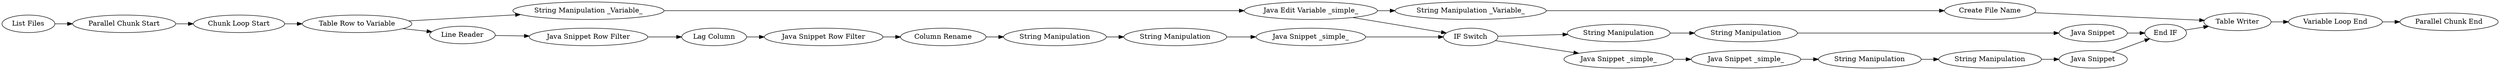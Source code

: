 digraph {
	"-8085353651045129598_47" [label="Java Edit Variable _simple_"]
	"-8085353651045129598_58" [label="String Manipulation"]
	"-8085353651045129598_61" [label="Parallel Chunk End"]
	"-2277897334755314370_60" [label="String Manipulation"]
	"-8085353651045129598_57" [label="String Manipulation"]
	"-8085353651045129598_44" [label="Chunk Loop Start"]
	"-8085353651045129598_1" [label="List Files"]
	"-8085353651045129598_56" [label="String Manipulation"]
	"-8085353651045129598_59" [label="String Manipulation"]
	"-2277897334755314370_59" [label="String Manipulation"]
	"-8085353651045129598_50" [label="String Manipulation _Variable_"]
	"-2277897334755314370_8" [label="Java Snippet Row Filter"]
	"-2277897334755314370_10" [label="Java Snippet _simple_"]
	"-8085353651045129598_46" [label="String Manipulation _Variable_"]
	"-8085353651045129598_67" [label="Java Snippet"]
	"-8085353651045129598_45" [label="Line Reader"]
	"-8085353651045129598_60" [label="Table Writer"]
	"-8085353651045129598_53" [label="IF Switch"]
	"437146280386774271_19" [label="Java Snippet _simple_"]
	"-8085353651045129598_51" [label="Java Snippet Row Filter"]
	"-8085353651045129598_62" [label="Variable Loop End"]
	"-2277897334755314370_9" [label="Column Rename"]
	"-8085353651045129598_63" [label="Parallel Chunk Start"]
	"-8085353651045129598_48" [label="Create File Name"]
	"437146280386774271_15" [label="Java Snippet _simple_"]
	"-2277897334755314370_7" [label="Lag Column"]
	"-8085353651045129598_55" [label="End IF"]
	"-8085353651045129598_66" [label="Java Snippet"]
	"-8085353651045129598_43" [label="Table Row to Variable"]
	"-8085353651045129598_48" -> "-8085353651045129598_60"
	"-8085353651045129598_50" -> "-8085353651045129598_47"
	"437146280386774271_19" -> "-8085353651045129598_58"
	"-2277897334755314370_10" -> "-8085353651045129598_53"
	"-8085353651045129598_43" -> "-8085353651045129598_50"
	"-8085353651045129598_1" -> "-8085353651045129598_63"
	"-8085353651045129598_46" -> "-8085353651045129598_48"
	"-8085353651045129598_47" -> "-8085353651045129598_53"
	"-8085353651045129598_43" -> "-8085353651045129598_45"
	"-8085353651045129598_57" -> "-8085353651045129598_66"
	"-8085353651045129598_60" -> "-8085353651045129598_62"
	"-8085353651045129598_53" -> "437146280386774271_15"
	"-8085353651045129598_62" -> "-8085353651045129598_61"
	"-2277897334755314370_60" -> "-2277897334755314370_10"
	"-8085353651045129598_53" -> "-8085353651045129598_56"
	"-8085353651045129598_58" -> "-8085353651045129598_59"
	"-8085353651045129598_51" -> "-2277897334755314370_7"
	"-8085353651045129598_44" -> "-8085353651045129598_43"
	"-8085353651045129598_67" -> "-8085353651045129598_55"
	"-2277897334755314370_8" -> "-2277897334755314370_9"
	"-8085353651045129598_59" -> "-8085353651045129598_67"
	"-2277897334755314370_9" -> "-2277897334755314370_59"
	"-8085353651045129598_55" -> "-8085353651045129598_60"
	"-8085353651045129598_66" -> "-8085353651045129598_55"
	"-8085353651045129598_56" -> "-8085353651045129598_57"
	"-2277897334755314370_7" -> "-2277897334755314370_8"
	"-8085353651045129598_45" -> "-8085353651045129598_51"
	"-8085353651045129598_47" -> "-8085353651045129598_46"
	"437146280386774271_15" -> "437146280386774271_19"
	"-2277897334755314370_59" -> "-2277897334755314370_60"
	"-8085353651045129598_63" -> "-8085353651045129598_44"
	rankdir=LR
}
